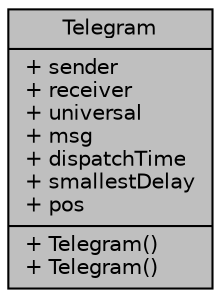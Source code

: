 digraph "Telegram"
{
 // LATEX_PDF_SIZE
  edge [fontname="Helvetica",fontsize="10",labelfontname="Helvetica",labelfontsize="10"];
  node [fontname="Helvetica",fontsize="10",shape=record];
  Node1 [label="{Telegram\n|+ sender\l+ receiver\l+ universal\l+ msg\l+ dispatchTime\l+ smallestDelay\l+ pos\l|+ Telegram()\l+ Telegram()\l}",height=0.2,width=0.4,color="black", fillcolor="grey75", style="filled", fontcolor="black",tooltip=" "];
}
